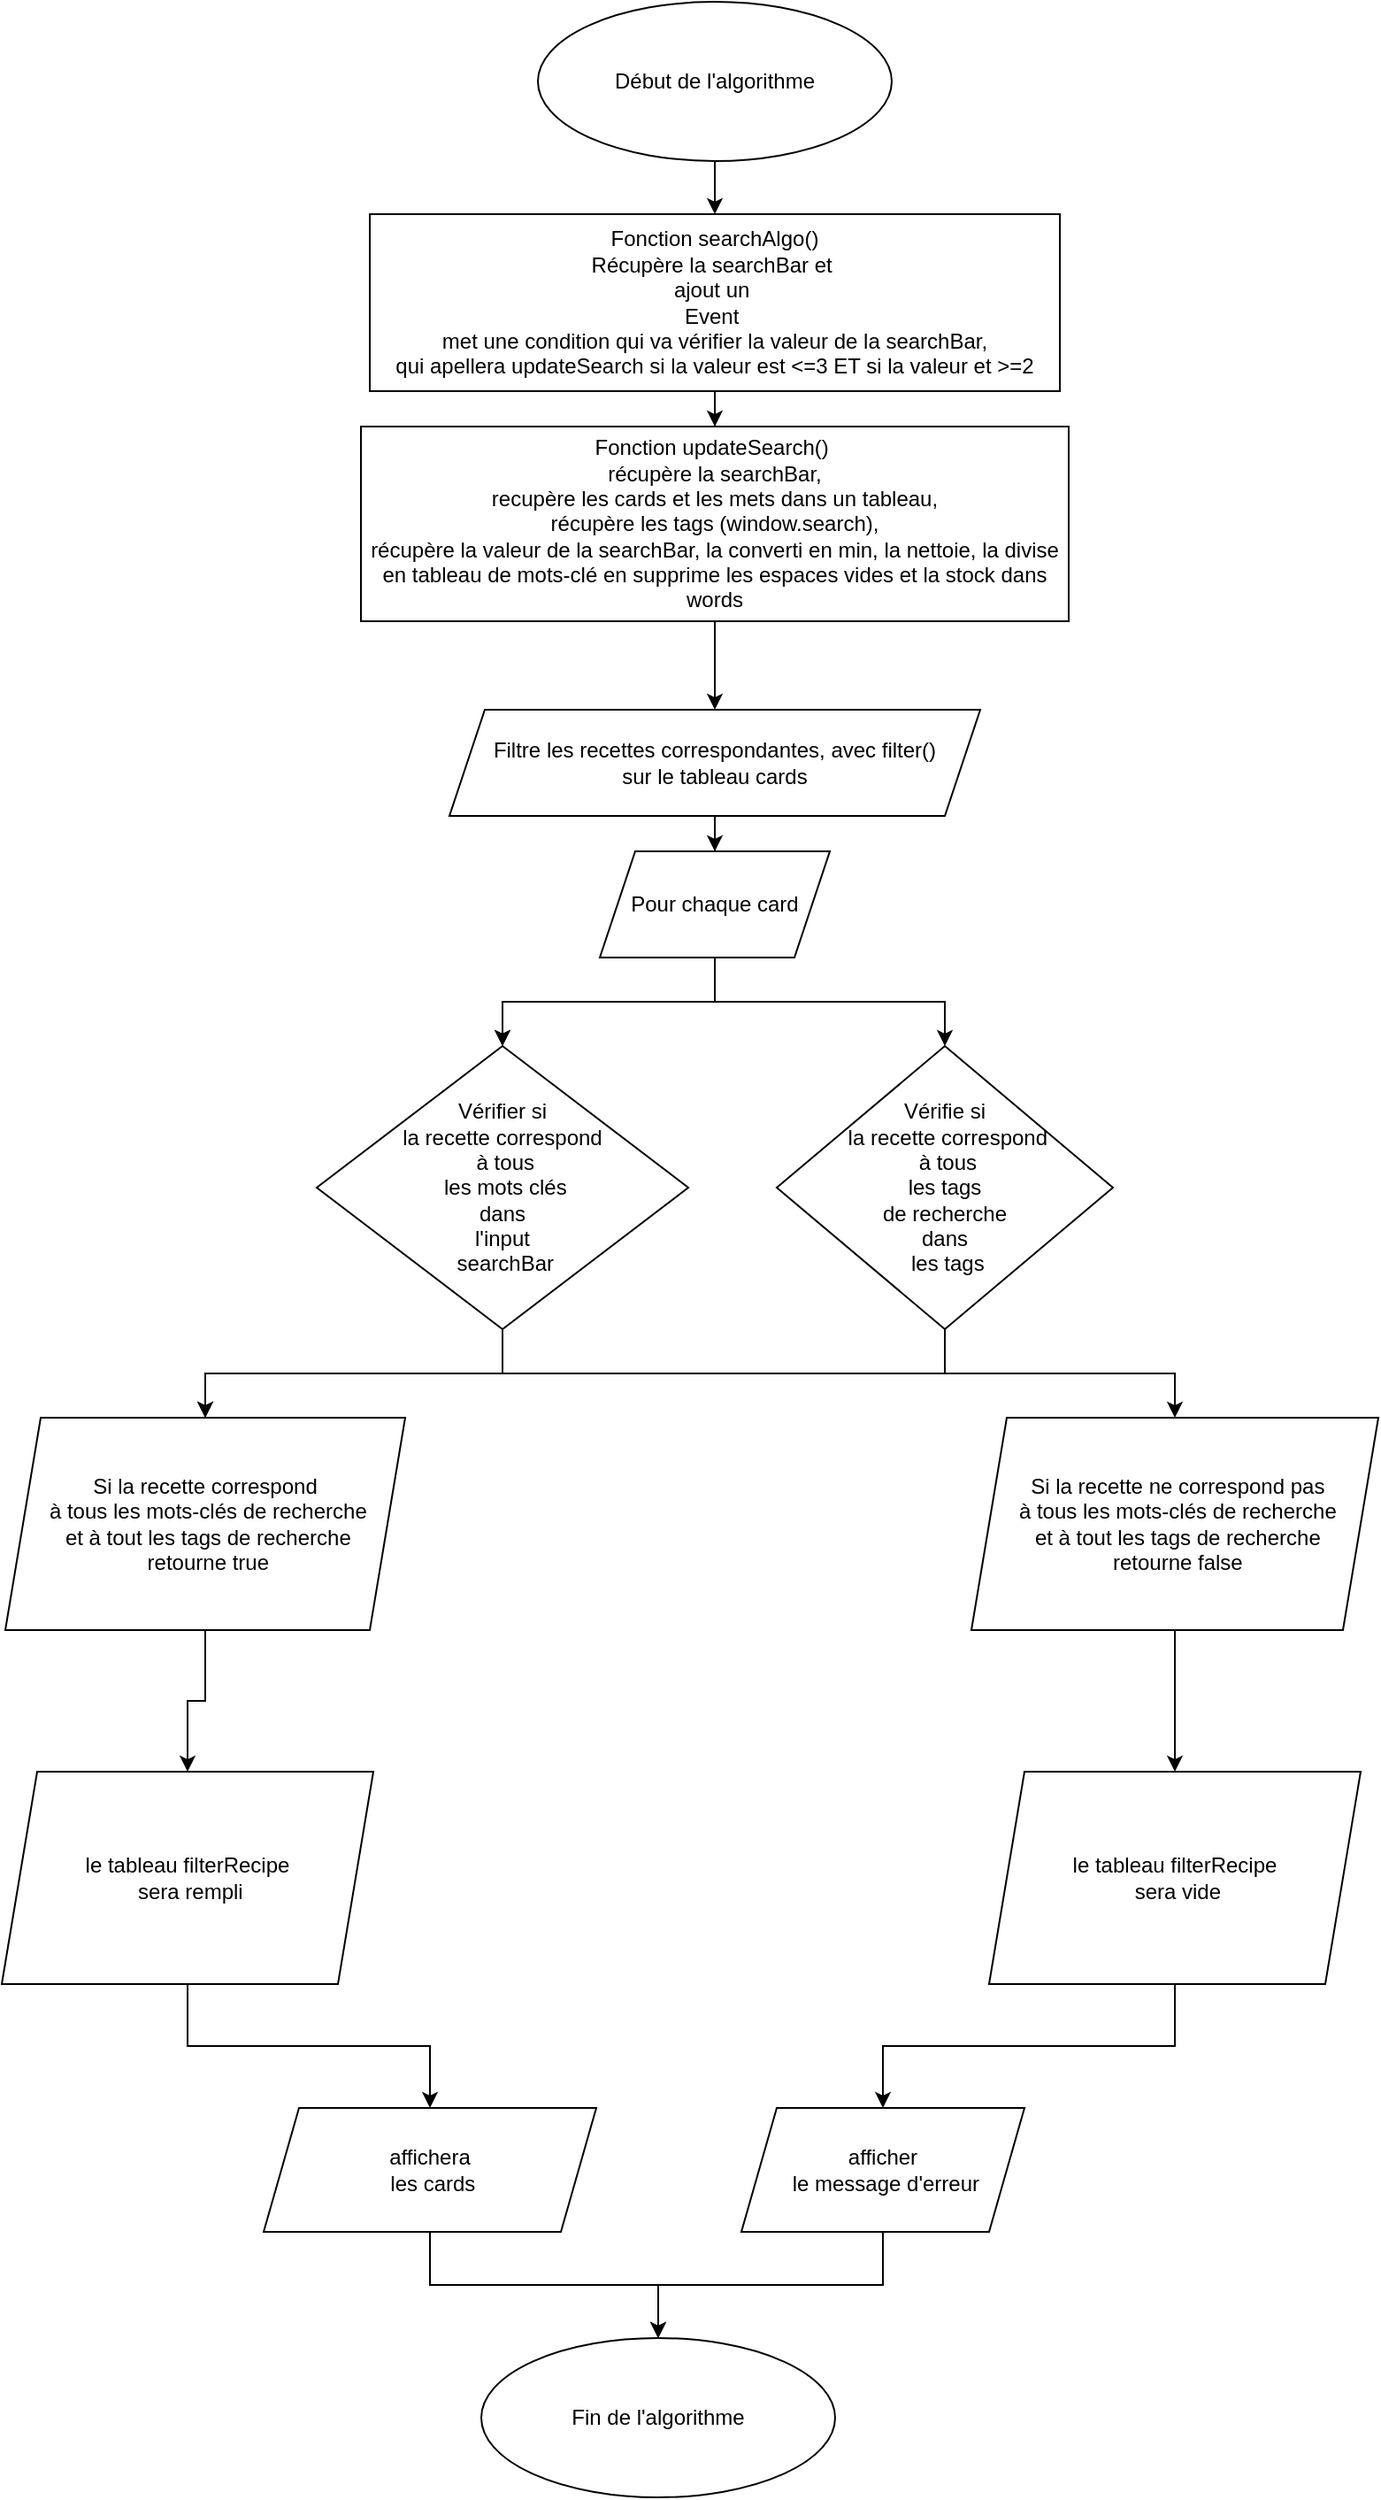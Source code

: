 <mxfile version="21.3.0" type="github">
  <diagram name="Page-1" id="DS9GHnKJdfnOhe2T6x_Q">
    <mxGraphModel dx="902" dy="1911" grid="1" gridSize="10" guides="1" tooltips="1" connect="1" arrows="1" fold="1" page="1" pageScale="1" pageWidth="827" pageHeight="1169" math="0" shadow="0">
      <root>
        <mxCell id="0" />
        <mxCell id="1" parent="0" />
        <mxCell id="aPdr_9HPi7BD2KFi0sja-5" style="edgeStyle=orthogonalEdgeStyle;rounded=0;orthogonalLoop=1;jettySize=auto;html=1;" edge="1" parent="1" source="6MPIIOxCFQQPBrVFk7gK-1" target="aPdr_9HPi7BD2KFi0sja-3">
          <mxGeometry relative="1" as="geometry" />
        </mxCell>
        <mxCell id="6MPIIOxCFQQPBrVFk7gK-1" value="Début de l&#39;algorithme" style="ellipse;whiteSpace=wrap;html=1;" parent="1" vertex="1">
          <mxGeometry x="345" y="-200" width="200" height="90" as="geometry" />
        </mxCell>
        <mxCell id="aPdr_9HPi7BD2KFi0sja-7" value="" style="edgeStyle=orthogonalEdgeStyle;rounded=0;orthogonalLoop=1;jettySize=auto;html=1;" edge="1" parent="1" source="aPdr_9HPi7BD2KFi0sja-3" target="aPdr_9HPi7BD2KFi0sja-6">
          <mxGeometry relative="1" as="geometry" />
        </mxCell>
        <mxCell id="aPdr_9HPi7BD2KFi0sja-3" value="Fonction searchAlgo()&lt;br&gt;Récupère la searchBar et&amp;nbsp;&lt;br&gt;ajout un&amp;nbsp;&lt;br&gt;Event&amp;nbsp;&lt;br&gt;met une condition qui va vérifier la valeur de la searchBar,&lt;br&gt;qui apellera updateSearch si la valeur est &amp;lt;=3 ET si la valeur et &amp;gt;=2" style="rounded=0;whiteSpace=wrap;html=1;" vertex="1" parent="1">
          <mxGeometry x="250" y="-80" width="390" height="100" as="geometry" />
        </mxCell>
        <mxCell id="aPdr_9HPi7BD2KFi0sja-10" value="" style="edgeStyle=orthogonalEdgeStyle;rounded=0;orthogonalLoop=1;jettySize=auto;html=1;" edge="1" parent="1" source="aPdr_9HPi7BD2KFi0sja-6" target="aPdr_9HPi7BD2KFi0sja-9">
          <mxGeometry relative="1" as="geometry" />
        </mxCell>
        <mxCell id="aPdr_9HPi7BD2KFi0sja-6" value="Fonction updateSearch()&amp;nbsp;&lt;br&gt;récupère la searchBar,&lt;br&gt;recupère les cards et les mets dans un tableau,&lt;br&gt;récupère les tags (window.search),&lt;br&gt;récupère la valeur de la searchBar, la converti en min, la nettoie, la divise en tableau de mots-clé en supprime les espaces vides et la stock dans words" style="rounded=0;whiteSpace=wrap;html=1;" vertex="1" parent="1">
          <mxGeometry x="245" y="40" width="400" height="110" as="geometry" />
        </mxCell>
        <mxCell id="aPdr_9HPi7BD2KFi0sja-12" value="" style="edgeStyle=orthogonalEdgeStyle;rounded=0;orthogonalLoop=1;jettySize=auto;html=1;" edge="1" parent="1" source="aPdr_9HPi7BD2KFi0sja-9" target="aPdr_9HPi7BD2KFi0sja-11">
          <mxGeometry relative="1" as="geometry" />
        </mxCell>
        <mxCell id="aPdr_9HPi7BD2KFi0sja-9" value="Filtre les recettes correspondantes, avec filter()&lt;br&gt;sur le tableau cards" style="shape=parallelogram;perimeter=parallelogramPerimeter;whiteSpace=wrap;html=1;fixedSize=1;rounded=0;" vertex="1" parent="1">
          <mxGeometry x="295" y="200" width="300" height="60" as="geometry" />
        </mxCell>
        <mxCell id="aPdr_9HPi7BD2KFi0sja-14" value="" style="edgeStyle=orthogonalEdgeStyle;rounded=0;orthogonalLoop=1;jettySize=auto;html=1;" edge="1" parent="1" source="aPdr_9HPi7BD2KFi0sja-11" target="aPdr_9HPi7BD2KFi0sja-13">
          <mxGeometry relative="1" as="geometry" />
        </mxCell>
        <mxCell id="aPdr_9HPi7BD2KFi0sja-17" value="" style="edgeStyle=orthogonalEdgeStyle;rounded=0;orthogonalLoop=1;jettySize=auto;html=1;" edge="1" parent="1" source="aPdr_9HPi7BD2KFi0sja-11" target="aPdr_9HPi7BD2KFi0sja-13">
          <mxGeometry relative="1" as="geometry" />
        </mxCell>
        <mxCell id="aPdr_9HPi7BD2KFi0sja-27" style="edgeStyle=orthogonalEdgeStyle;rounded=0;orthogonalLoop=1;jettySize=auto;html=1;entryX=0.5;entryY=0;entryDx=0;entryDy=0;" edge="1" parent="1" source="aPdr_9HPi7BD2KFi0sja-11" target="aPdr_9HPi7BD2KFi0sja-19">
          <mxGeometry relative="1" as="geometry" />
        </mxCell>
        <mxCell id="aPdr_9HPi7BD2KFi0sja-11" value="Pour chaque card" style="shape=parallelogram;perimeter=parallelogramPerimeter;whiteSpace=wrap;html=1;fixedSize=1;rounded=0;" vertex="1" parent="1">
          <mxGeometry x="380" y="280" width="130" height="60" as="geometry" />
        </mxCell>
        <mxCell id="aPdr_9HPi7BD2KFi0sja-32" style="edgeStyle=orthogonalEdgeStyle;rounded=0;orthogonalLoop=1;jettySize=auto;html=1;" edge="1" parent="1" source="aPdr_9HPi7BD2KFi0sja-13" target="aPdr_9HPi7BD2KFi0sja-20">
          <mxGeometry relative="1" as="geometry" />
        </mxCell>
        <mxCell id="aPdr_9HPi7BD2KFi0sja-13" value="Vérifier si &lt;br&gt;la recette correspond&lt;br&gt;&amp;nbsp;à tous&lt;br&gt;&amp;nbsp;les mots clés&lt;br&gt;dans &lt;br&gt;l&#39;input&lt;br&gt;&amp;nbsp;searchBar" style="rhombus;whiteSpace=wrap;html=1;rounded=0;" vertex="1" parent="1">
          <mxGeometry x="220" y="390" width="210" height="160" as="geometry" />
        </mxCell>
        <mxCell id="aPdr_9HPi7BD2KFi0sja-39" style="edgeStyle=orthogonalEdgeStyle;rounded=0;orthogonalLoop=1;jettySize=auto;html=1;exitX=0.5;exitY=1;exitDx=0;exitDy=0;entryX=0.5;entryY=0;entryDx=0;entryDy=0;" edge="1" parent="1" source="aPdr_9HPi7BD2KFi0sja-19" target="aPdr_9HPi7BD2KFi0sja-20">
          <mxGeometry relative="1" as="geometry" />
        </mxCell>
        <mxCell id="aPdr_9HPi7BD2KFi0sja-67" style="edgeStyle=orthogonalEdgeStyle;rounded=0;orthogonalLoop=1;jettySize=auto;html=1;" edge="1" parent="1" source="aPdr_9HPi7BD2KFi0sja-19" target="aPdr_9HPi7BD2KFi0sja-51">
          <mxGeometry relative="1" as="geometry" />
        </mxCell>
        <mxCell id="aPdr_9HPi7BD2KFi0sja-19" value="Vérifie si&lt;br&gt;&amp;nbsp;la recette correspond&lt;br&gt;&amp;nbsp;à tous &lt;br&gt;les tags&lt;br&gt;&amp;nbsp;de recherche&amp;nbsp;&lt;br&gt;dans&lt;br&gt;&amp;nbsp;les tags" style="rhombus;whiteSpace=wrap;html=1;rounded=0;" vertex="1" parent="1">
          <mxGeometry x="480" y="390" width="190" height="160" as="geometry" />
        </mxCell>
        <mxCell id="aPdr_9HPi7BD2KFi0sja-55" value="" style="edgeStyle=orthogonalEdgeStyle;rounded=0;orthogonalLoop=1;jettySize=auto;html=1;" edge="1" parent="1" source="aPdr_9HPi7BD2KFi0sja-20" target="aPdr_9HPi7BD2KFi0sja-54">
          <mxGeometry relative="1" as="geometry" />
        </mxCell>
        <mxCell id="aPdr_9HPi7BD2KFi0sja-20" value="&amp;nbsp;Si la recette correspond&amp;nbsp;&lt;br&gt;&amp;nbsp;à tous les mots-clés de recherche&lt;br&gt;&amp;nbsp;et à tout les tags de recherche&lt;br&gt;&amp;nbsp;retourne true" style="shape=parallelogram;perimeter=parallelogramPerimeter;whiteSpace=wrap;html=1;fixedSize=1;rounded=0;" vertex="1" parent="1">
          <mxGeometry x="44" y="600" width="226" height="120" as="geometry" />
        </mxCell>
        <mxCell id="aPdr_9HPi7BD2KFi0sja-53" value="" style="edgeStyle=orthogonalEdgeStyle;rounded=0;orthogonalLoop=1;jettySize=auto;html=1;" edge="1" parent="1" source="aPdr_9HPi7BD2KFi0sja-51" target="aPdr_9HPi7BD2KFi0sja-52">
          <mxGeometry relative="1" as="geometry" />
        </mxCell>
        <mxCell id="aPdr_9HPi7BD2KFi0sja-51" value="&amp;nbsp;Si la recette ne correspond pas&lt;br style=&quot;border-color: var(--border-color);&quot;&gt;&amp;nbsp;à tous les mots-clés de recherche&lt;br style=&quot;border-color: var(--border-color);&quot;&gt;&amp;nbsp;et à tout les tags de recherche&lt;br style=&quot;border-color: var(--border-color);&quot;&gt;&amp;nbsp;retourne false" style="shape=parallelogram;perimeter=parallelogramPerimeter;whiteSpace=wrap;html=1;fixedSize=1;" vertex="1" parent="1">
          <mxGeometry x="590" y="600" width="230" height="120" as="geometry" />
        </mxCell>
        <mxCell id="aPdr_9HPi7BD2KFi0sja-59" value="" style="edgeStyle=orthogonalEdgeStyle;rounded=0;orthogonalLoop=1;jettySize=auto;html=1;" edge="1" parent="1" source="aPdr_9HPi7BD2KFi0sja-52" target="aPdr_9HPi7BD2KFi0sja-58">
          <mxGeometry relative="1" as="geometry" />
        </mxCell>
        <mxCell id="aPdr_9HPi7BD2KFi0sja-52" value="le tableau filterRecipe&lt;br&gt;&amp;nbsp;sera vide" style="shape=parallelogram;perimeter=parallelogramPerimeter;whiteSpace=wrap;html=1;fixedSize=1;" vertex="1" parent="1">
          <mxGeometry x="600" y="800" width="210" height="120" as="geometry" />
        </mxCell>
        <mxCell id="aPdr_9HPi7BD2KFi0sja-57" value="" style="edgeStyle=orthogonalEdgeStyle;rounded=0;orthogonalLoop=1;jettySize=auto;html=1;" edge="1" parent="1" source="aPdr_9HPi7BD2KFi0sja-54" target="aPdr_9HPi7BD2KFi0sja-56">
          <mxGeometry relative="1" as="geometry" />
        </mxCell>
        <mxCell id="aPdr_9HPi7BD2KFi0sja-54" value="le tableau filterRecipe&lt;br&gt;&amp;nbsp;sera rempli" style="shape=parallelogram;perimeter=parallelogramPerimeter;whiteSpace=wrap;html=1;fixedSize=1;rounded=0;" vertex="1" parent="1">
          <mxGeometry x="42" y="800" width="210" height="120" as="geometry" />
        </mxCell>
        <mxCell id="aPdr_9HPi7BD2KFi0sja-65" style="edgeStyle=orthogonalEdgeStyle;rounded=0;orthogonalLoop=1;jettySize=auto;html=1;exitX=0.5;exitY=1;exitDx=0;exitDy=0;entryX=0.5;entryY=0;entryDx=0;entryDy=0;" edge="1" parent="1" source="aPdr_9HPi7BD2KFi0sja-56" target="aPdr_9HPi7BD2KFi0sja-62">
          <mxGeometry relative="1" as="geometry" />
        </mxCell>
        <mxCell id="aPdr_9HPi7BD2KFi0sja-56" value="affichera&lt;br&gt;&amp;nbsp;les cards" style="shape=parallelogram;perimeter=parallelogramPerimeter;whiteSpace=wrap;html=1;fixedSize=1;rounded=0;" vertex="1" parent="1">
          <mxGeometry x="190" y="990" width="188" height="70" as="geometry" />
        </mxCell>
        <mxCell id="aPdr_9HPi7BD2KFi0sja-66" style="edgeStyle=orthogonalEdgeStyle;rounded=0;orthogonalLoop=1;jettySize=auto;html=1;exitX=0.5;exitY=1;exitDx=0;exitDy=0;entryX=0.5;entryY=0;entryDx=0;entryDy=0;" edge="1" parent="1" source="aPdr_9HPi7BD2KFi0sja-58" target="aPdr_9HPi7BD2KFi0sja-62">
          <mxGeometry relative="1" as="geometry" />
        </mxCell>
        <mxCell id="aPdr_9HPi7BD2KFi0sja-58" value="afficher&lt;br&gt;&amp;nbsp;le message d&#39;erreur" style="shape=parallelogram;perimeter=parallelogramPerimeter;whiteSpace=wrap;html=1;fixedSize=1;" vertex="1" parent="1">
          <mxGeometry x="460" y="990" width="160" height="70" as="geometry" />
        </mxCell>
        <mxCell id="aPdr_9HPi7BD2KFi0sja-62" value="Fin de l&#39;algorithme" style="ellipse;whiteSpace=wrap;html=1;" vertex="1" parent="1">
          <mxGeometry x="313" y="1120" width="200" height="90" as="geometry" />
        </mxCell>
      </root>
    </mxGraphModel>
  </diagram>
</mxfile>
